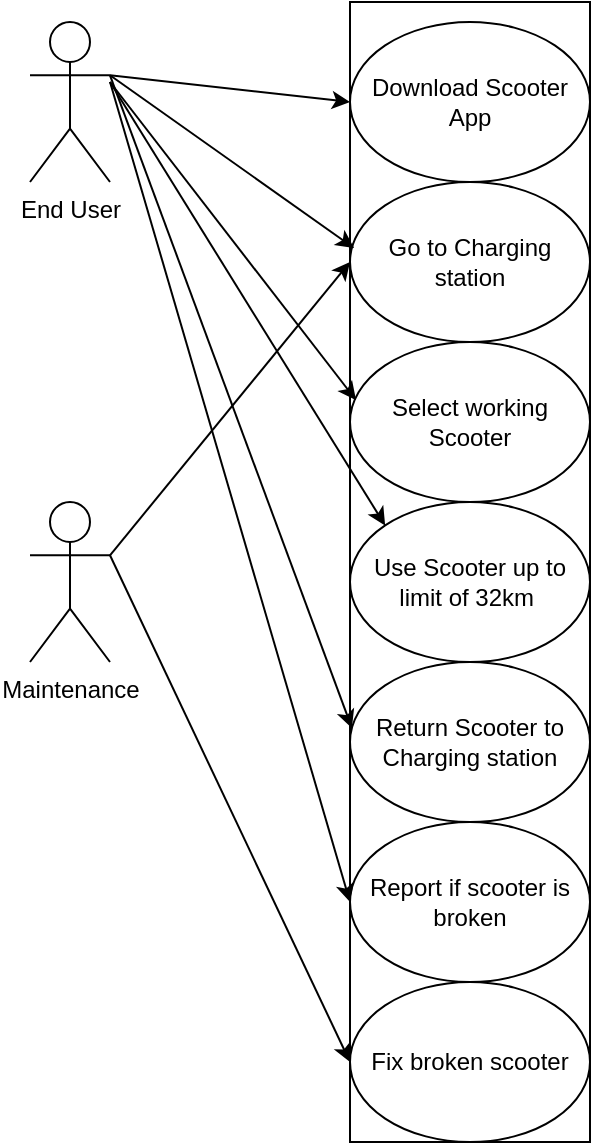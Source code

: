 <mxfile version="17.4.6" type="github">
  <diagram id="Q5Fkv8O1nG7pseiTgpzl" name="Page-1">
    <mxGraphModel dx="1422" dy="794" grid="1" gridSize="10" guides="1" tooltips="1" connect="1" arrows="1" fold="1" page="1" pageScale="1" pageWidth="1000" pageHeight="1000" math="0" shadow="0">
      <root>
        <mxCell id="0" />
        <mxCell id="1" parent="0" />
        <mxCell id="dGl3XcnX_PYZRgW9SSs4-1" value="End User" style="shape=umlActor;verticalLabelPosition=bottom;verticalAlign=top;html=1;outlineConnect=0;" vertex="1" parent="1">
          <mxGeometry x="80" y="40" width="40" height="80" as="geometry" />
        </mxCell>
        <mxCell id="dGl3XcnX_PYZRgW9SSs4-2" value="Maintenance" style="shape=umlActor;verticalLabelPosition=bottom;verticalAlign=top;html=1;outlineConnect=0;" vertex="1" parent="1">
          <mxGeometry x="80" y="280" width="40" height="80" as="geometry" />
        </mxCell>
        <mxCell id="dGl3XcnX_PYZRgW9SSs4-8" value="" style="rounded=0;whiteSpace=wrap;html=1;" vertex="1" parent="1">
          <mxGeometry x="240" y="30" width="120" height="570" as="geometry" />
        </mxCell>
        <mxCell id="dGl3XcnX_PYZRgW9SSs4-10" value="Download Scooter App" style="ellipse;whiteSpace=wrap;html=1;" vertex="1" parent="1">
          <mxGeometry x="240" y="40" width="120" height="80" as="geometry" />
        </mxCell>
        <mxCell id="dGl3XcnX_PYZRgW9SSs4-11" value="Go to Charging station" style="ellipse;whiteSpace=wrap;html=1;" vertex="1" parent="1">
          <mxGeometry x="240" y="120" width="120" height="80" as="geometry" />
        </mxCell>
        <mxCell id="dGl3XcnX_PYZRgW9SSs4-12" value="Select working Scooter" style="ellipse;whiteSpace=wrap;html=1;" vertex="1" parent="1">
          <mxGeometry x="240" y="200" width="120" height="80" as="geometry" />
        </mxCell>
        <mxCell id="dGl3XcnX_PYZRgW9SSs4-13" value="Use Scooter up to limit of 32km&amp;nbsp;" style="ellipse;whiteSpace=wrap;html=1;" vertex="1" parent="1">
          <mxGeometry x="240" y="280" width="120" height="80" as="geometry" />
        </mxCell>
        <mxCell id="dGl3XcnX_PYZRgW9SSs4-14" value="Return Scooter to Charging station" style="ellipse;whiteSpace=wrap;html=1;" vertex="1" parent="1">
          <mxGeometry x="240" y="360" width="120" height="80" as="geometry" />
        </mxCell>
        <mxCell id="dGl3XcnX_PYZRgW9SSs4-15" value="Report if scooter is broken" style="ellipse;whiteSpace=wrap;html=1;" vertex="1" parent="1">
          <mxGeometry x="240" y="440" width="120" height="80" as="geometry" />
        </mxCell>
        <mxCell id="dGl3XcnX_PYZRgW9SSs4-16" value="Fix broken scooter" style="ellipse;whiteSpace=wrap;html=1;" vertex="1" parent="1">
          <mxGeometry x="240" y="520" width="120" height="80" as="geometry" />
        </mxCell>
        <mxCell id="dGl3XcnX_PYZRgW9SSs4-17" value="" style="endArrow=classic;html=1;rounded=0;entryX=0;entryY=0.5;entryDx=0;entryDy=0;exitX=1;exitY=0.333;exitDx=0;exitDy=0;exitPerimeter=0;" edge="1" parent="1" source="dGl3XcnX_PYZRgW9SSs4-1" target="dGl3XcnX_PYZRgW9SSs4-10">
          <mxGeometry width="50" height="50" relative="1" as="geometry">
            <mxPoint x="120" y="70" as="sourcePoint" />
            <mxPoint x="170" y="20" as="targetPoint" />
          </mxGeometry>
        </mxCell>
        <mxCell id="dGl3XcnX_PYZRgW9SSs4-18" value="" style="endArrow=classic;html=1;rounded=0;entryX=0.017;entryY=0.413;entryDx=0;entryDy=0;exitX=1;exitY=0.333;exitDx=0;exitDy=0;exitPerimeter=0;entryPerimeter=0;" edge="1" parent="1" source="dGl3XcnX_PYZRgW9SSs4-1" target="dGl3XcnX_PYZRgW9SSs4-11">
          <mxGeometry width="50" height="50" relative="1" as="geometry">
            <mxPoint x="130" y="80" as="sourcePoint" />
            <mxPoint x="250" y="90" as="targetPoint" />
          </mxGeometry>
        </mxCell>
        <mxCell id="dGl3XcnX_PYZRgW9SSs4-19" value="" style="endArrow=classic;html=1;rounded=0;entryX=0.025;entryY=0.363;entryDx=0;entryDy=0;entryPerimeter=0;" edge="1" parent="1" target="dGl3XcnX_PYZRgW9SSs4-12">
          <mxGeometry width="50" height="50" relative="1" as="geometry">
            <mxPoint x="120" y="70" as="sourcePoint" />
            <mxPoint x="260" y="100" as="targetPoint" />
          </mxGeometry>
        </mxCell>
        <mxCell id="dGl3XcnX_PYZRgW9SSs4-20" value="" style="endArrow=classic;html=1;rounded=0;entryX=0;entryY=0;entryDx=0;entryDy=0;" edge="1" parent="1" target="dGl3XcnX_PYZRgW9SSs4-13">
          <mxGeometry width="50" height="50" relative="1" as="geometry">
            <mxPoint x="120" y="70" as="sourcePoint" />
            <mxPoint x="270" y="110" as="targetPoint" />
          </mxGeometry>
        </mxCell>
        <mxCell id="dGl3XcnX_PYZRgW9SSs4-21" value="" style="endArrow=classic;html=1;rounded=0;entryX=0.008;entryY=0.413;entryDx=0;entryDy=0;entryPerimeter=0;exitX=1;exitY=0.333;exitDx=0;exitDy=0;exitPerimeter=0;" edge="1" parent="1" source="dGl3XcnX_PYZRgW9SSs4-1" target="dGl3XcnX_PYZRgW9SSs4-14">
          <mxGeometry width="50" height="50" relative="1" as="geometry">
            <mxPoint x="160" y="110" as="sourcePoint" />
            <mxPoint x="280" y="120" as="targetPoint" />
          </mxGeometry>
        </mxCell>
        <mxCell id="dGl3XcnX_PYZRgW9SSs4-22" value="" style="endArrow=classic;html=1;rounded=0;entryX=0;entryY=0.5;entryDx=0;entryDy=0;" edge="1" parent="1" target="dGl3XcnX_PYZRgW9SSs4-15">
          <mxGeometry width="50" height="50" relative="1" as="geometry">
            <mxPoint x="120" y="70" as="sourcePoint" />
            <mxPoint x="290" y="130" as="targetPoint" />
          </mxGeometry>
        </mxCell>
        <mxCell id="dGl3XcnX_PYZRgW9SSs4-24" value="" style="endArrow=classic;html=1;rounded=0;entryX=0;entryY=0.5;entryDx=0;entryDy=0;exitX=1;exitY=0.333;exitDx=0;exitDy=0;exitPerimeter=0;" edge="1" parent="1" source="dGl3XcnX_PYZRgW9SSs4-2" target="dGl3XcnX_PYZRgW9SSs4-11">
          <mxGeometry width="50" height="50" relative="1" as="geometry">
            <mxPoint x="190" y="140" as="sourcePoint" />
            <mxPoint x="310" y="150" as="targetPoint" />
          </mxGeometry>
        </mxCell>
        <mxCell id="dGl3XcnX_PYZRgW9SSs4-25" value="" style="endArrow=classic;html=1;rounded=0;entryX=0;entryY=0.5;entryDx=0;entryDy=0;exitX=1;exitY=0.333;exitDx=0;exitDy=0;exitPerimeter=0;" edge="1" parent="1" source="dGl3XcnX_PYZRgW9SSs4-2" target="dGl3XcnX_PYZRgW9SSs4-16">
          <mxGeometry width="50" height="50" relative="1" as="geometry">
            <mxPoint x="120" y="310" as="sourcePoint" />
            <mxPoint x="320" y="160" as="targetPoint" />
          </mxGeometry>
        </mxCell>
      </root>
    </mxGraphModel>
  </diagram>
</mxfile>
